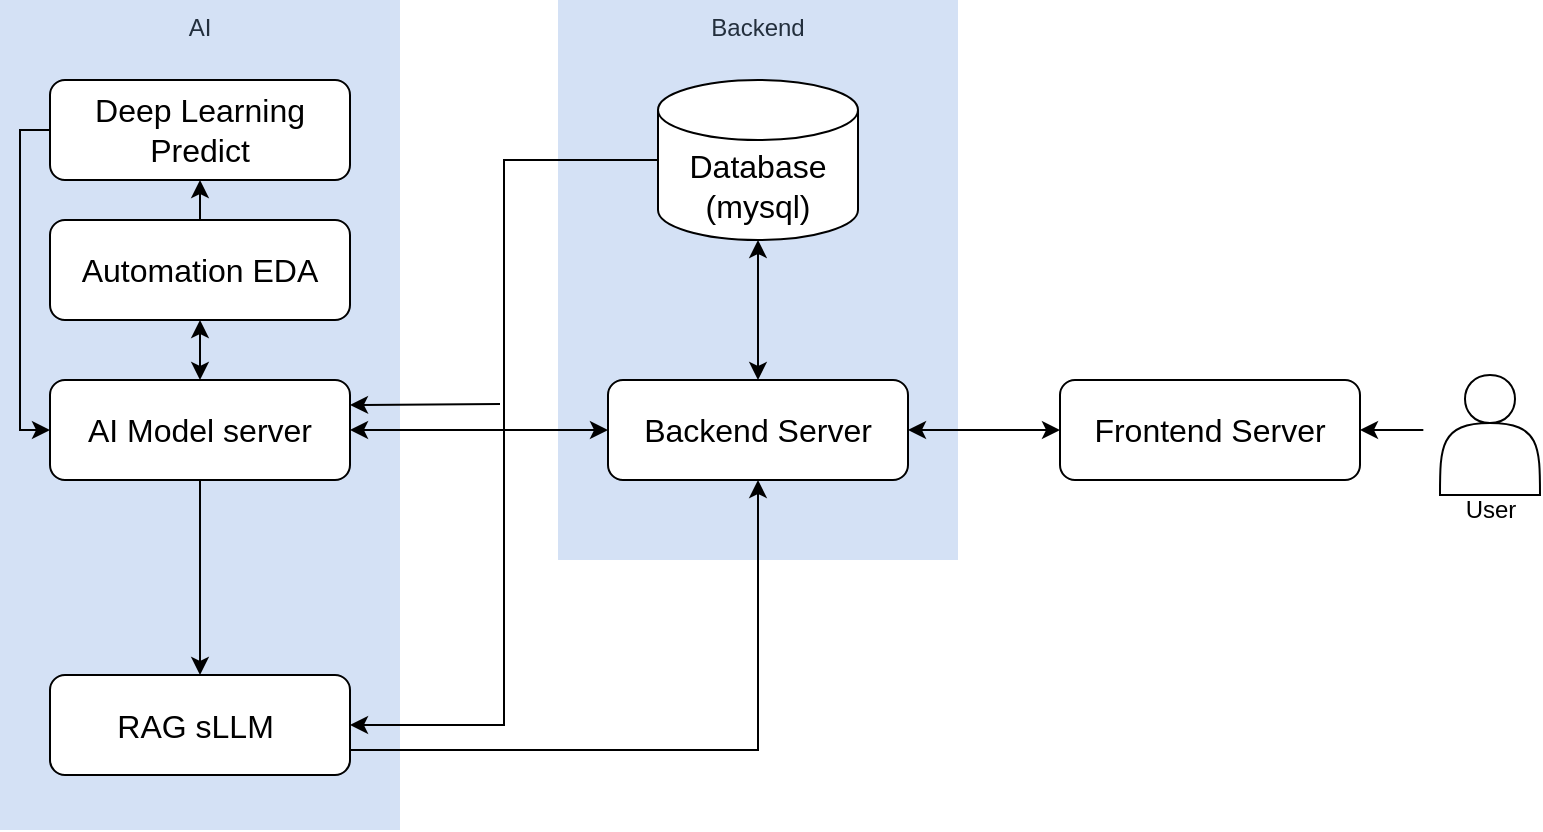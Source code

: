 <mxfile version="26.2.9" pages="2">
  <diagram id="Ht1M8jgEwFfnCIfOTk4-" name="Page-1">
    <mxGraphModel dx="270" dy="478" grid="1" gridSize="10" guides="1" tooltips="1" connect="1" arrows="1" fold="1" page="1" pageScale="1" pageWidth="827" pageHeight="1169" background="none" math="0" shadow="0" adaptiveColors="none">
      <root>
        <mxCell id="0" />
        <mxCell id="1" parent="0" />
        <mxCell id="U0234lUq_5A5ovXBIxbo-61" value="Backend" style="fillColor=#D4E1F5;strokeColor=none;dashed=0;verticalAlign=top;fontStyle=0;fontColor=#232F3D;whiteSpace=wrap;html=1;" parent="1" vertex="1">
          <mxGeometry x="319" y="180" width="200" height="280" as="geometry" />
        </mxCell>
        <mxCell id="U0234lUq_5A5ovXBIxbo-60" value="AI" style="fillColor=#D4E1F5;strokeColor=none;dashed=0;verticalAlign=top;fontStyle=0;fontColor=#232F3D;whiteSpace=wrap;html=1;" parent="1" vertex="1">
          <mxGeometry x="40" y="180" width="200" height="415" as="geometry" />
        </mxCell>
        <mxCell id="U0234lUq_5A5ovXBIxbo-18" value="Backend Server" style="rounded=1;whiteSpace=wrap;html=1;fontSize=16;" parent="1" vertex="1">
          <mxGeometry x="344" y="370" width="150" height="50" as="geometry" />
        </mxCell>
        <mxCell id="U0234lUq_5A5ovXBIxbo-21" value="Database&lt;div&gt;(mysql)&lt;/div&gt;" style="shape=cylinder3;whiteSpace=wrap;html=1;boundedLbl=1;backgroundOutline=1;size=15;fontSize=16;" parent="1" vertex="1">
          <mxGeometry x="369" y="220" width="100" height="80" as="geometry" />
        </mxCell>
        <mxCell id="TO7WFecfoemP8BD5uQef-7" style="edgeStyle=orthogonalEdgeStyle;rounded=0;orthogonalLoop=1;jettySize=auto;html=1;exitX=1;exitY=0.75;exitDx=0;exitDy=0;entryX=0.5;entryY=1;entryDx=0;entryDy=0;" parent="1" source="U0234lUq_5A5ovXBIxbo-29" target="U0234lUq_5A5ovXBIxbo-18" edge="1">
          <mxGeometry relative="1" as="geometry" />
        </mxCell>
        <mxCell id="U0234lUq_5A5ovXBIxbo-29" value="RAG sLLM&amp;nbsp;" style="rounded=1;whiteSpace=wrap;html=1;fontSize=16;" parent="1" vertex="1">
          <mxGeometry x="65" y="517.5" width="150" height="50" as="geometry" />
        </mxCell>
        <mxCell id="U0234lUq_5A5ovXBIxbo-32" value="&lt;div&gt;&lt;font&gt;&lt;br&gt;&lt;/font&gt;&lt;/div&gt;&lt;font&gt;Deep Learning Predict&lt;/font&gt;&lt;div&gt;&lt;br&gt;&lt;/div&gt;" style="rounded=1;whiteSpace=wrap;html=1;fontSize=16;" parent="1" vertex="1">
          <mxGeometry x="65" y="220" width="150" height="50" as="geometry" />
        </mxCell>
        <mxCell id="U0234lUq_5A5ovXBIxbo-33" value="AI Model server" style="rounded=1;whiteSpace=wrap;html=1;fontSize=16;" parent="1" vertex="1">
          <mxGeometry x="65" y="370" width="150" height="50" as="geometry" />
        </mxCell>
        <mxCell id="U0234lUq_5A5ovXBIxbo-44" value="Automation EDA" style="rounded=1;whiteSpace=wrap;html=1;fontSize=16;" parent="1" vertex="1">
          <mxGeometry x="65" y="290" width="150" height="50" as="geometry" />
        </mxCell>
        <mxCell id="U0234lUq_5A5ovXBIxbo-49" value="Frontend Server" style="rounded=1;whiteSpace=wrap;html=1;fontSize=16;" parent="1" vertex="1">
          <mxGeometry x="570" y="370" width="150" height="50" as="geometry" />
        </mxCell>
        <mxCell id="U0234lUq_5A5ovXBIxbo-51" value="" style="shape=actor;whiteSpace=wrap;html=1;" parent="1" vertex="1">
          <mxGeometry x="760" y="367.5" width="50" height="60" as="geometry" />
        </mxCell>
        <mxCell id="U0234lUq_5A5ovXBIxbo-52" value="User" style="text;html=1;align=center;verticalAlign=middle;resizable=0;points=[];autosize=1;strokeColor=none;fillColor=none;" parent="1" vertex="1">
          <mxGeometry x="760" y="420" width="50" height="30" as="geometry" />
        </mxCell>
        <mxCell id="TO7WFecfoemP8BD5uQef-2" value="" style="endArrow=classic;html=1;rounded=0;exitX=0;exitY=0.5;exitDx=0;exitDy=0;entryX=0;entryY=0.5;entryDx=0;entryDy=0;startArrow=none;startFill=0;edgeStyle=orthogonalEdgeStyle;" parent="1" source="U0234lUq_5A5ovXBIxbo-32" target="U0234lUq_5A5ovXBIxbo-33" edge="1">
          <mxGeometry width="50" height="50" relative="1" as="geometry">
            <mxPoint x="30" y="322.5" as="sourcePoint" />
            <mxPoint x="40" y="245.5" as="targetPoint" />
            <Array as="points">
              <mxPoint x="50" y="245" />
              <mxPoint x="50" y="395" />
            </Array>
          </mxGeometry>
        </mxCell>
        <mxCell id="TO7WFecfoemP8BD5uQef-3" value="" style="endArrow=classic;html=1;rounded=0;exitX=0.5;exitY=0;exitDx=0;exitDy=0;entryX=0.5;entryY=1;entryDx=0;entryDy=0;" parent="1" source="U0234lUq_5A5ovXBIxbo-44" target="U0234lUq_5A5ovXBIxbo-32" edge="1">
          <mxGeometry width="50" height="50" relative="1" as="geometry">
            <mxPoint x="390" y="420" as="sourcePoint" />
            <mxPoint x="440" y="370" as="targetPoint" />
          </mxGeometry>
        </mxCell>
        <mxCell id="TO7WFecfoemP8BD5uQef-4" value="" style="endArrow=classic;startArrow=classic;html=1;rounded=0;exitX=0.5;exitY=1;exitDx=0;exitDy=0;entryX=0.5;entryY=0;entryDx=0;entryDy=0;" parent="1" source="U0234lUq_5A5ovXBIxbo-44" target="U0234lUq_5A5ovXBIxbo-33" edge="1">
          <mxGeometry width="50" height="50" relative="1" as="geometry">
            <mxPoint x="390" y="420" as="sourcePoint" />
            <mxPoint x="440" y="370" as="targetPoint" />
          </mxGeometry>
        </mxCell>
        <mxCell id="TO7WFecfoemP8BD5uQef-5" value="" style="endArrow=classic;html=1;rounded=0;exitX=0.5;exitY=1;exitDx=0;exitDy=0;entryX=0.5;entryY=0;entryDx=0;entryDy=0;" parent="1" source="U0234lUq_5A5ovXBIxbo-33" target="U0234lUq_5A5ovXBIxbo-29" edge="1">
          <mxGeometry width="50" height="50" relative="1" as="geometry">
            <mxPoint x="140" y="470" as="sourcePoint" />
            <mxPoint x="190" y="420" as="targetPoint" />
          </mxGeometry>
        </mxCell>
        <mxCell id="TO7WFecfoemP8BD5uQef-8" value="" style="endArrow=classic;html=1;rounded=0;exitX=1;exitY=0.5;exitDx=0;exitDy=0;entryX=0;entryY=0.5;entryDx=0;entryDy=0;startArrow=classic;startFill=1;" parent="1" source="U0234lUq_5A5ovXBIxbo-33" target="U0234lUq_5A5ovXBIxbo-18" edge="1">
          <mxGeometry width="50" height="50" relative="1" as="geometry">
            <mxPoint x="390" y="420" as="sourcePoint" />
            <mxPoint x="440" y="370" as="targetPoint" />
          </mxGeometry>
        </mxCell>
        <mxCell id="TO7WFecfoemP8BD5uQef-9" value="" style="endArrow=classic;html=1;rounded=0;exitX=0;exitY=0.5;exitDx=0;exitDy=0;exitPerimeter=0;entryX=1;entryY=0.5;entryDx=0;entryDy=0;edgeStyle=orthogonalEdgeStyle;" parent="1" source="U0234lUq_5A5ovXBIxbo-21" target="U0234lUq_5A5ovXBIxbo-29" edge="1">
          <mxGeometry width="50" height="50" relative="1" as="geometry">
            <mxPoint x="390" y="420" as="sourcePoint" />
            <mxPoint x="440" y="370" as="targetPoint" />
          </mxGeometry>
        </mxCell>
        <mxCell id="TO7WFecfoemP8BD5uQef-10" value="" style="endArrow=classic;html=1;rounded=0;entryX=1;entryY=0.25;entryDx=0;entryDy=0;" parent="1" target="U0234lUq_5A5ovXBIxbo-33" edge="1">
          <mxGeometry width="50" height="50" relative="1" as="geometry">
            <mxPoint x="290" y="382" as="sourcePoint" />
            <mxPoint x="440" y="370" as="targetPoint" />
          </mxGeometry>
        </mxCell>
        <mxCell id="TO7WFecfoemP8BD5uQef-11" value="" style="endArrow=classic;startArrow=classic;html=1;rounded=0;exitX=0.5;exitY=0;exitDx=0;exitDy=0;entryX=0.5;entryY=1;entryDx=0;entryDy=0;entryPerimeter=0;" parent="1" source="U0234lUq_5A5ovXBIxbo-18" target="U0234lUq_5A5ovXBIxbo-21" edge="1">
          <mxGeometry width="50" height="50" relative="1" as="geometry">
            <mxPoint x="400" y="350" as="sourcePoint" />
            <mxPoint x="450" y="300" as="targetPoint" />
          </mxGeometry>
        </mxCell>
        <mxCell id="TO7WFecfoemP8BD5uQef-12" value="" style="endArrow=classic;startArrow=classic;html=1;rounded=0;exitX=1;exitY=0.5;exitDx=0;exitDy=0;entryX=0;entryY=0.5;entryDx=0;entryDy=0;" parent="1" source="U0234lUq_5A5ovXBIxbo-18" target="U0234lUq_5A5ovXBIxbo-49" edge="1">
          <mxGeometry width="50" height="50" relative="1" as="geometry">
            <mxPoint x="390" y="420" as="sourcePoint" />
            <mxPoint x="440" y="370" as="targetPoint" />
          </mxGeometry>
        </mxCell>
        <mxCell id="TO7WFecfoemP8BD5uQef-13" value="" style="endArrow=classic;html=1;rounded=0;entryX=1;entryY=0.5;entryDx=0;entryDy=0;" parent="1" target="U0234lUq_5A5ovXBIxbo-49" edge="1">
          <mxGeometry width="50" height="50" relative="1" as="geometry">
            <mxPoint x="751.667" y="395" as="sourcePoint" />
            <mxPoint x="440" y="370" as="targetPoint" />
          </mxGeometry>
        </mxCell>
      </root>
    </mxGraphModel>
  </diagram>
  <diagram id="_m1Nfqitlk6YNIsTLemZ" name="페이지-2">
    <mxGraphModel dx="1174" dy="798" grid="0" gridSize="10" guides="1" tooltips="1" connect="1" arrows="1" fold="1" page="0" pageScale="1" pageWidth="827" pageHeight="1169" math="0" shadow="0">
      <root>
        <mxCell id="0" />
        <mxCell id="1" parent="0" />
      </root>
    </mxGraphModel>
  </diagram>
</mxfile>
